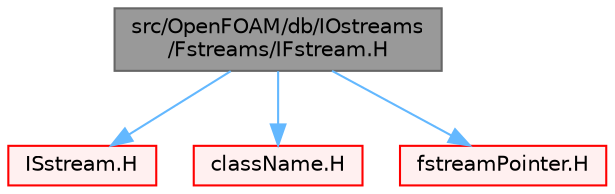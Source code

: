digraph "src/OpenFOAM/db/IOstreams/Fstreams/IFstream.H"
{
 // LATEX_PDF_SIZE
  bgcolor="transparent";
  edge [fontname=Helvetica,fontsize=10,labelfontname=Helvetica,labelfontsize=10];
  node [fontname=Helvetica,fontsize=10,shape=box,height=0.2,width=0.4];
  Node1 [id="Node000001",label="src/OpenFOAM/db/IOstreams\l/Fstreams/IFstream.H",height=0.2,width=0.4,color="gray40", fillcolor="grey60", style="filled", fontcolor="black",tooltip=" "];
  Node1 -> Node2 [id="edge1_Node000001_Node000002",color="steelblue1",style="solid",tooltip=" "];
  Node2 [id="Node000002",label="ISstream.H",height=0.2,width=0.4,color="red", fillcolor="#FFF0F0", style="filled",URL="$ISstream_8H.html",tooltip=" "];
  Node1 -> Node74 [id="edge2_Node000001_Node000074",color="steelblue1",style="solid",tooltip=" "];
  Node74 [id="Node000074",label="className.H",height=0.2,width=0.4,color="red", fillcolor="#FFF0F0", style="filled",URL="$className_8H.html",tooltip="Macro definitions for declaring ClassName(), NamespaceName(), etc."];
  Node1 -> Node97 [id="edge3_Node000001_Node000097",color="steelblue1",style="solid",tooltip=" "];
  Node97 [id="Node000097",label="fstreamPointer.H",height=0.2,width=0.4,color="red", fillcolor="#FFF0F0", style="filled",URL="$fstreamPointer_8H.html",tooltip=" "];
}

